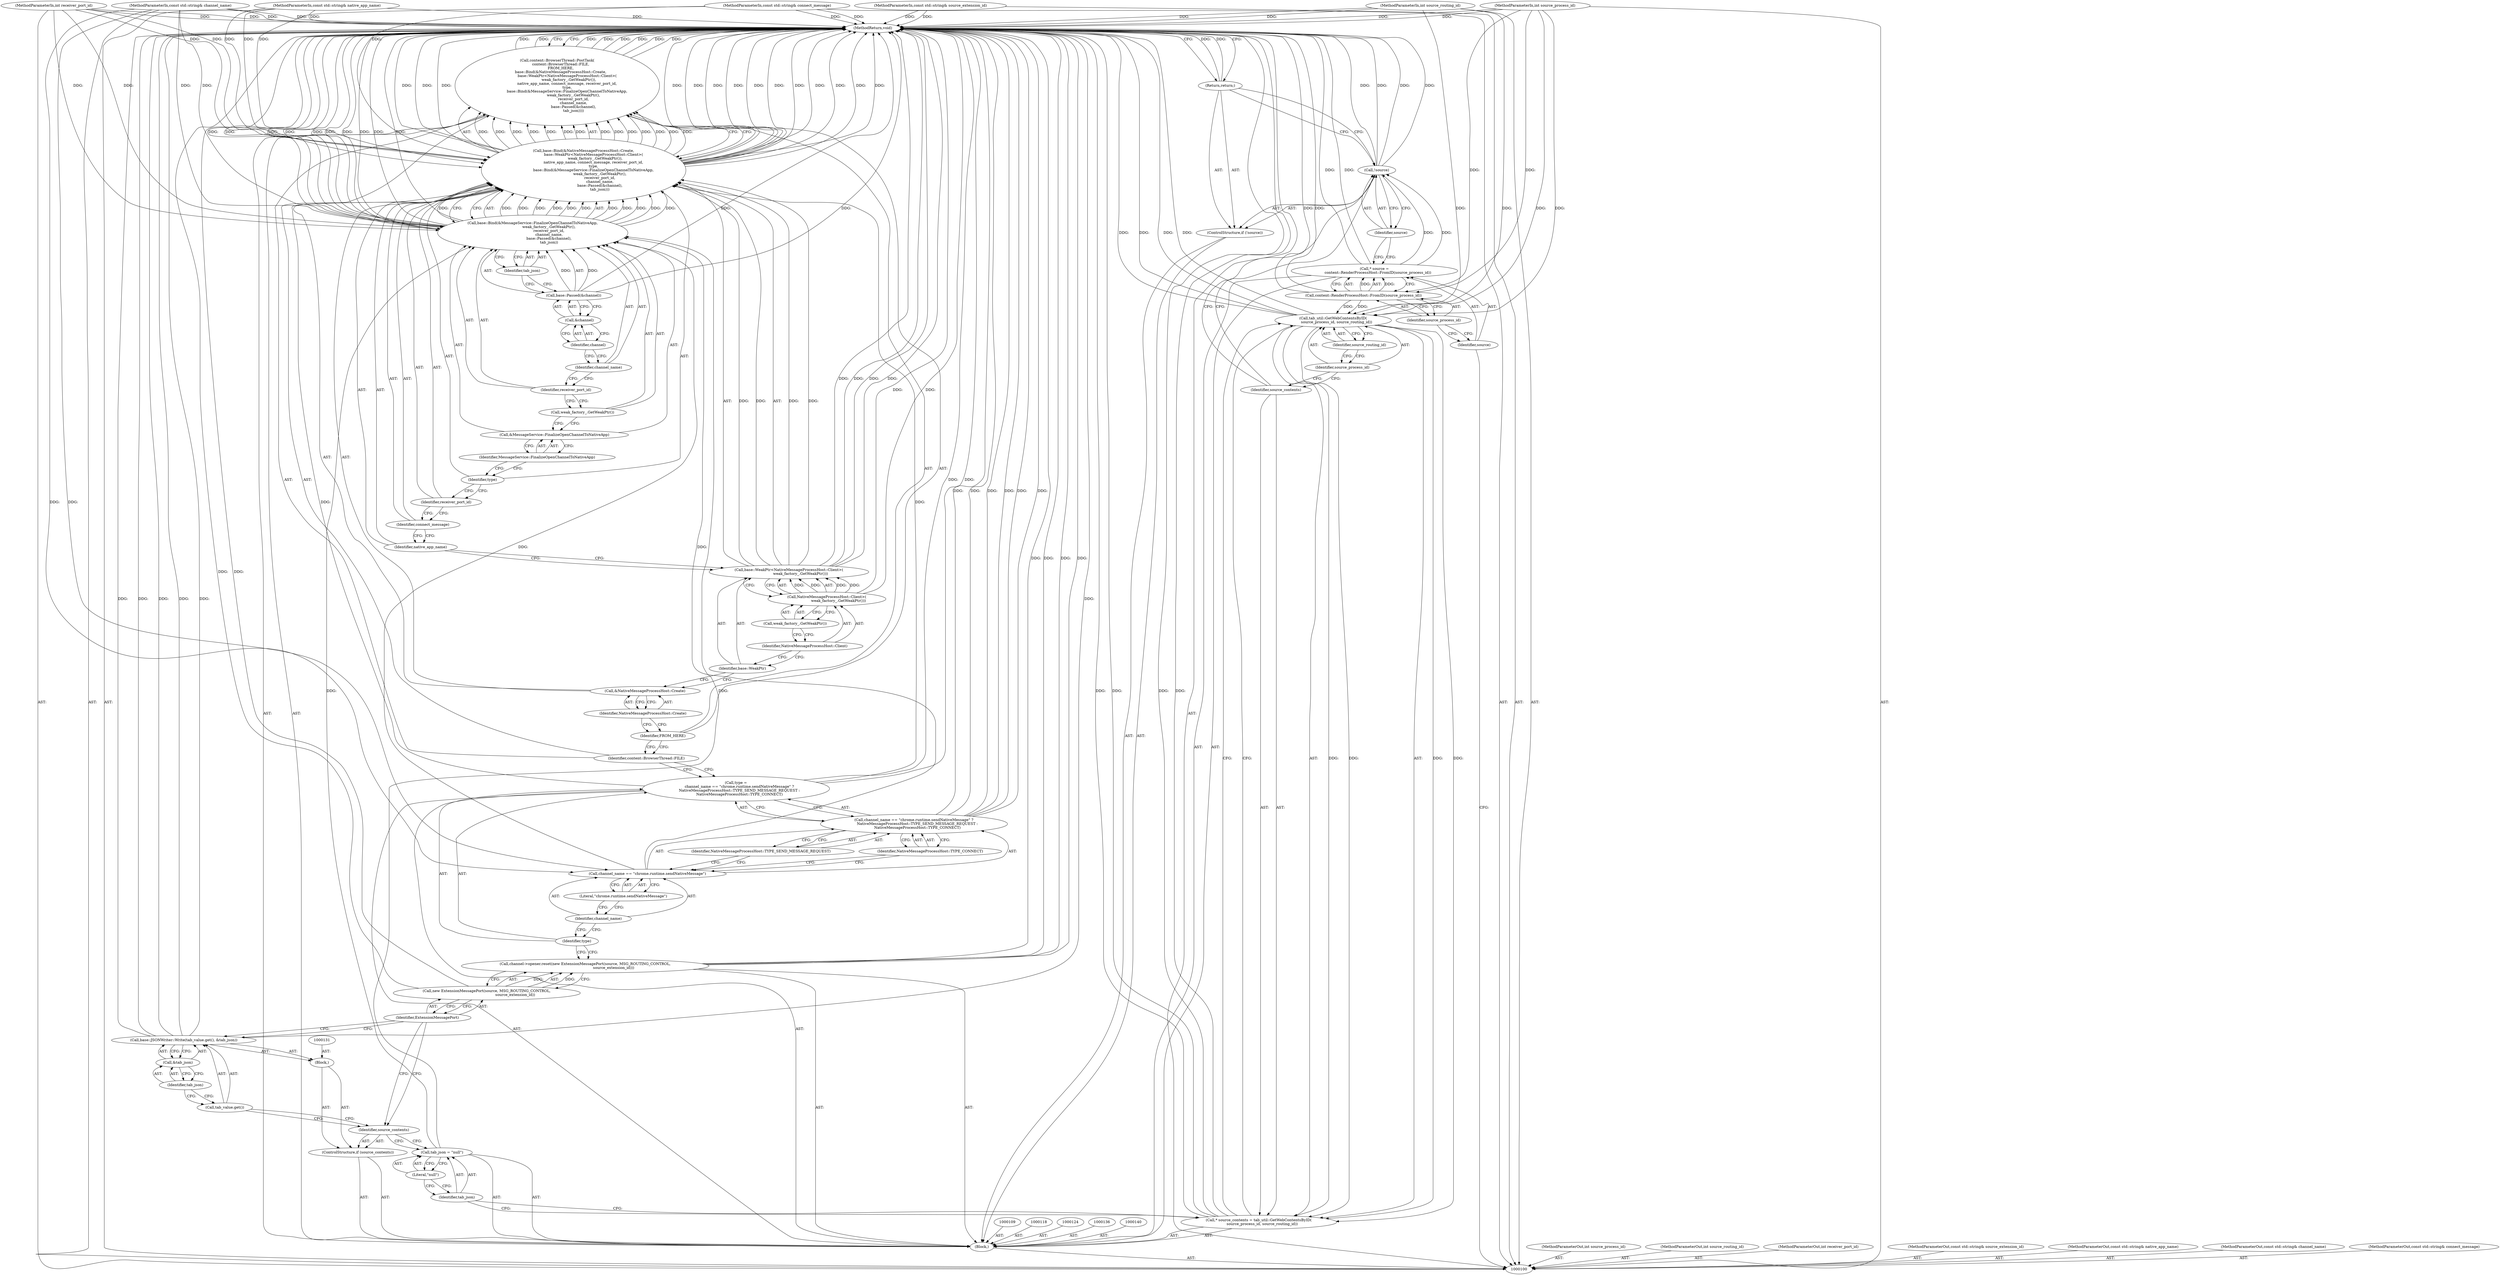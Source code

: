 digraph "0_Chrome_f7ae1f7a918f1973dca241a7a23169906eaf4fe3_0" {
"1000174" [label="(MethodReturn,void)"];
"1000113" [label="(Identifier,source_process_id)"];
"1000112" [label="(Call,content::RenderProcessHost::FromID(source_process_id))"];
"1000114" [label="(ControlStructure,if (!source))"];
"1000115" [label="(Call,!source)"];
"1000116" [label="(Identifier,source)"];
"1000117" [label="(Return,return;)"];
"1000119" [label="(Call,* source_contents = tab_util::GetWebContentsByID(\n      source_process_id, source_routing_id))"];
"1000120" [label="(Identifier,source_contents)"];
"1000121" [label="(Call,tab_util::GetWebContentsByID(\n      source_process_id, source_routing_id))"];
"1000123" [label="(Identifier,source_routing_id)"];
"1000122" [label="(Identifier,source_process_id)"];
"1000125" [label="(Call,tab_json = \"null\")"];
"1000126" [label="(Identifier,tab_json)"];
"1000127" [label="(Literal,\"null\")"];
"1000128" [label="(ControlStructure,if (source_contents))"];
"1000129" [label="(Identifier,source_contents)"];
"1000130" [label="(Block,)"];
"1000101" [label="(MethodParameterIn,int source_process_id)"];
"1000268" [label="(MethodParameterOut,int source_process_id)"];
"1000133" [label="(Call,tab_value.get())"];
"1000134" [label="(Call,&tab_json)"];
"1000135" [label="(Identifier,tab_json)"];
"1000132" [label="(Call,base::JSONWriter::Write(tab_value.get(), &tab_json))"];
"1000137" [label="(Call,channel->opener.reset(new ExtensionMessagePort(source, MSG_ROUTING_CONTROL,\n                                                 source_extension_id)))"];
"1000138" [label="(Call,new ExtensionMessagePort(source, MSG_ROUTING_CONTROL,\n                                                 source_extension_id))"];
"1000139" [label="(Identifier,ExtensionMessagePort)"];
"1000141" [label="(Call,type =\n      channel_name == \"chrome.runtime.sendNativeMessage\" ?\n      NativeMessageProcessHost::TYPE_SEND_MESSAGE_REQUEST :\n      NativeMessageProcessHost::TYPE_CONNECT)"];
"1000142" [label="(Identifier,type)"];
"1000146" [label="(Literal,\"chrome.runtime.sendNativeMessage\")"];
"1000143" [label="(Call,channel_name == \"chrome.runtime.sendNativeMessage\" ?\n      NativeMessageProcessHost::TYPE_SEND_MESSAGE_REQUEST :\n      NativeMessageProcessHost::TYPE_CONNECT)"];
"1000144" [label="(Call,channel_name == \"chrome.runtime.sendNativeMessage\")"];
"1000145" [label="(Identifier,channel_name)"];
"1000102" [label="(MethodParameterIn,int source_routing_id)"];
"1000269" [label="(MethodParameterOut,int source_routing_id)"];
"1000147" [label="(Identifier,NativeMessageProcessHost::TYPE_SEND_MESSAGE_REQUEST)"];
"1000148" [label="(Identifier,NativeMessageProcessHost::TYPE_CONNECT)"];
"1000149" [label="(Call,content::BrowserThread::PostTask(\n      content::BrowserThread::FILE,\n      FROM_HERE,\n      base::Bind(&NativeMessageProcessHost::Create,\n                 base::WeakPtr<NativeMessageProcessHost::Client>(\n                    weak_factory_.GetWeakPtr()),\n                 native_app_name, connect_message, receiver_port_id,\n                 type,\n                 base::Bind(&MessageService::FinalizeOpenChannelToNativeApp,\n                            weak_factory_.GetWeakPtr(),\n                            receiver_port_id,\n                            channel_name,\n                            base::Passed(&channel),\n                            tab_json))))"];
"1000150" [label="(Identifier,content::BrowserThread::FILE)"];
"1000151" [label="(Identifier,FROM_HERE)"];
"1000153" [label="(Call,&NativeMessageProcessHost::Create)"];
"1000154" [label="(Identifier,NativeMessageProcessHost::Create)"];
"1000152" [label="(Call,base::Bind(&NativeMessageProcessHost::Create,\n                 base::WeakPtr<NativeMessageProcessHost::Client>(\n                    weak_factory_.GetWeakPtr()),\n                 native_app_name, connect_message, receiver_port_id,\n                 type,\n                 base::Bind(&MessageService::FinalizeOpenChannelToNativeApp,\n                            weak_factory_.GetWeakPtr(),\n                            receiver_port_id,\n                            channel_name,\n                            base::Passed(&channel),\n                            tab_json)))"];
"1000155" [label="(Call,base::WeakPtr<NativeMessageProcessHost::Client>(\n                    weak_factory_.GetWeakPtr()))"];
"1000156" [label="(Identifier,base::WeakPtr)"];
"1000157" [label="(Call,NativeMessageProcessHost::Client>(\n                    weak_factory_.GetWeakPtr()))"];
"1000158" [label="(Identifier,NativeMessageProcessHost::Client)"];
"1000159" [label="(Call,weak_factory_.GetWeakPtr())"];
"1000160" [label="(Identifier,native_app_name)"];
"1000161" [label="(Identifier,connect_message)"];
"1000162" [label="(Identifier,receiver_port_id)"];
"1000103" [label="(MethodParameterIn,int receiver_port_id)"];
"1000270" [label="(MethodParameterOut,int receiver_port_id)"];
"1000163" [label="(Identifier,type)"];
"1000164" [label="(Call,base::Bind(&MessageService::FinalizeOpenChannelToNativeApp,\n                            weak_factory_.GetWeakPtr(),\n                            receiver_port_id,\n                            channel_name,\n                            base::Passed(&channel),\n                            tab_json))"];
"1000165" [label="(Call,&MessageService::FinalizeOpenChannelToNativeApp)"];
"1000166" [label="(Identifier,MessageService::FinalizeOpenChannelToNativeApp)"];
"1000167" [label="(Call,weak_factory_.GetWeakPtr())"];
"1000168" [label="(Identifier,receiver_port_id)"];
"1000169" [label="(Identifier,channel_name)"];
"1000170" [label="(Call,base::Passed(&channel))"];
"1000171" [label="(Call,&channel)"];
"1000172" [label="(Identifier,channel)"];
"1000173" [label="(Identifier,tab_json)"];
"1000104" [label="(MethodParameterIn,const std::string& source_extension_id)"];
"1000271" [label="(MethodParameterOut,const std::string& source_extension_id)"];
"1000105" [label="(MethodParameterIn,const std::string& native_app_name)"];
"1000272" [label="(MethodParameterOut,const std::string& native_app_name)"];
"1000106" [label="(MethodParameterIn,const std::string& channel_name)"];
"1000273" [label="(MethodParameterOut,const std::string& channel_name)"];
"1000107" [label="(MethodParameterIn,const std::string& connect_message)"];
"1000274" [label="(MethodParameterOut,const std::string& connect_message)"];
"1000108" [label="(Block,)"];
"1000110" [label="(Call,* source =\n      content::RenderProcessHost::FromID(source_process_id))"];
"1000111" [label="(Identifier,source)"];
"1000174" -> "1000100"  [label="AST: "];
"1000174" -> "1000117"  [label="CFG: "];
"1000174" -> "1000149"  [label="CFG: "];
"1000152" -> "1000174"  [label="DDG: "];
"1000152" -> "1000174"  [label="DDG: "];
"1000152" -> "1000174"  [label="DDG: "];
"1000152" -> "1000174"  [label="DDG: "];
"1000152" -> "1000174"  [label="DDG: "];
"1000152" -> "1000174"  [label="DDG: "];
"1000152" -> "1000174"  [label="DDG: "];
"1000164" -> "1000174"  [label="DDG: "];
"1000164" -> "1000174"  [label="DDG: "];
"1000164" -> "1000174"  [label="DDG: "];
"1000164" -> "1000174"  [label="DDG: "];
"1000164" -> "1000174"  [label="DDG: "];
"1000155" -> "1000174"  [label="DDG: "];
"1000155" -> "1000174"  [label="DDG: "];
"1000104" -> "1000174"  [label="DDG: "];
"1000105" -> "1000174"  [label="DDG: "];
"1000149" -> "1000174"  [label="DDG: "];
"1000149" -> "1000174"  [label="DDG: "];
"1000149" -> "1000174"  [label="DDG: "];
"1000149" -> "1000174"  [label="DDG: "];
"1000107" -> "1000174"  [label="DDG: "];
"1000121" -> "1000174"  [label="DDG: "];
"1000121" -> "1000174"  [label="DDG: "];
"1000132" -> "1000174"  [label="DDG: "];
"1000132" -> "1000174"  [label="DDG: "];
"1000132" -> "1000174"  [label="DDG: "];
"1000138" -> "1000174"  [label="DDG: "];
"1000143" -> "1000174"  [label="DDG: "];
"1000143" -> "1000174"  [label="DDG: "];
"1000143" -> "1000174"  [label="DDG: "];
"1000157" -> "1000174"  [label="DDG: "];
"1000103" -> "1000174"  [label="DDG: "];
"1000115" -> "1000174"  [label="DDG: "];
"1000115" -> "1000174"  [label="DDG: "];
"1000119" -> "1000174"  [label="DDG: "];
"1000119" -> "1000174"  [label="DDG: "];
"1000102" -> "1000174"  [label="DDG: "];
"1000110" -> "1000174"  [label="DDG: "];
"1000112" -> "1000174"  [label="DDG: "];
"1000101" -> "1000174"  [label="DDG: "];
"1000141" -> "1000174"  [label="DDG: "];
"1000170" -> "1000174"  [label="DDG: "];
"1000137" -> "1000174"  [label="DDG: "];
"1000137" -> "1000174"  [label="DDG: "];
"1000106" -> "1000174"  [label="DDG: "];
"1000117" -> "1000174"  [label="DDG: "];
"1000113" -> "1000112"  [label="AST: "];
"1000113" -> "1000111"  [label="CFG: "];
"1000112" -> "1000113"  [label="CFG: "];
"1000112" -> "1000110"  [label="AST: "];
"1000112" -> "1000113"  [label="CFG: "];
"1000113" -> "1000112"  [label="AST: "];
"1000110" -> "1000112"  [label="CFG: "];
"1000112" -> "1000174"  [label="DDG: "];
"1000112" -> "1000110"  [label="DDG: "];
"1000101" -> "1000112"  [label="DDG: "];
"1000112" -> "1000121"  [label="DDG: "];
"1000114" -> "1000108"  [label="AST: "];
"1000115" -> "1000114"  [label="AST: "];
"1000117" -> "1000114"  [label="AST: "];
"1000115" -> "1000114"  [label="AST: "];
"1000115" -> "1000116"  [label="CFG: "];
"1000116" -> "1000115"  [label="AST: "];
"1000117" -> "1000115"  [label="CFG: "];
"1000120" -> "1000115"  [label="CFG: "];
"1000115" -> "1000174"  [label="DDG: "];
"1000115" -> "1000174"  [label="DDG: "];
"1000110" -> "1000115"  [label="DDG: "];
"1000116" -> "1000115"  [label="AST: "];
"1000116" -> "1000110"  [label="CFG: "];
"1000115" -> "1000116"  [label="CFG: "];
"1000117" -> "1000114"  [label="AST: "];
"1000117" -> "1000115"  [label="CFG: "];
"1000174" -> "1000117"  [label="CFG: "];
"1000117" -> "1000174"  [label="DDG: "];
"1000119" -> "1000108"  [label="AST: "];
"1000119" -> "1000121"  [label="CFG: "];
"1000120" -> "1000119"  [label="AST: "];
"1000121" -> "1000119"  [label="AST: "];
"1000126" -> "1000119"  [label="CFG: "];
"1000119" -> "1000174"  [label="DDG: "];
"1000119" -> "1000174"  [label="DDG: "];
"1000121" -> "1000119"  [label="DDG: "];
"1000121" -> "1000119"  [label="DDG: "];
"1000120" -> "1000119"  [label="AST: "];
"1000120" -> "1000115"  [label="CFG: "];
"1000122" -> "1000120"  [label="CFG: "];
"1000121" -> "1000119"  [label="AST: "];
"1000121" -> "1000123"  [label="CFG: "];
"1000122" -> "1000121"  [label="AST: "];
"1000123" -> "1000121"  [label="AST: "];
"1000119" -> "1000121"  [label="CFG: "];
"1000121" -> "1000174"  [label="DDG: "];
"1000121" -> "1000174"  [label="DDG: "];
"1000121" -> "1000119"  [label="DDG: "];
"1000121" -> "1000119"  [label="DDG: "];
"1000112" -> "1000121"  [label="DDG: "];
"1000101" -> "1000121"  [label="DDG: "];
"1000102" -> "1000121"  [label="DDG: "];
"1000123" -> "1000121"  [label="AST: "];
"1000123" -> "1000122"  [label="CFG: "];
"1000121" -> "1000123"  [label="CFG: "];
"1000122" -> "1000121"  [label="AST: "];
"1000122" -> "1000120"  [label="CFG: "];
"1000123" -> "1000122"  [label="CFG: "];
"1000125" -> "1000108"  [label="AST: "];
"1000125" -> "1000127"  [label="CFG: "];
"1000126" -> "1000125"  [label="AST: "];
"1000127" -> "1000125"  [label="AST: "];
"1000129" -> "1000125"  [label="CFG: "];
"1000125" -> "1000164"  [label="DDG: "];
"1000126" -> "1000125"  [label="AST: "];
"1000126" -> "1000119"  [label="CFG: "];
"1000127" -> "1000126"  [label="CFG: "];
"1000127" -> "1000125"  [label="AST: "];
"1000127" -> "1000126"  [label="CFG: "];
"1000125" -> "1000127"  [label="CFG: "];
"1000128" -> "1000108"  [label="AST: "];
"1000129" -> "1000128"  [label="AST: "];
"1000130" -> "1000128"  [label="AST: "];
"1000129" -> "1000128"  [label="AST: "];
"1000129" -> "1000125"  [label="CFG: "];
"1000133" -> "1000129"  [label="CFG: "];
"1000139" -> "1000129"  [label="CFG: "];
"1000130" -> "1000128"  [label="AST: "];
"1000131" -> "1000130"  [label="AST: "];
"1000132" -> "1000130"  [label="AST: "];
"1000101" -> "1000100"  [label="AST: "];
"1000101" -> "1000174"  [label="DDG: "];
"1000101" -> "1000112"  [label="DDG: "];
"1000101" -> "1000121"  [label="DDG: "];
"1000268" -> "1000100"  [label="AST: "];
"1000133" -> "1000132"  [label="AST: "];
"1000133" -> "1000129"  [label="CFG: "];
"1000135" -> "1000133"  [label="CFG: "];
"1000134" -> "1000132"  [label="AST: "];
"1000134" -> "1000135"  [label="CFG: "];
"1000135" -> "1000134"  [label="AST: "];
"1000132" -> "1000134"  [label="CFG: "];
"1000135" -> "1000134"  [label="AST: "];
"1000135" -> "1000133"  [label="CFG: "];
"1000134" -> "1000135"  [label="CFG: "];
"1000132" -> "1000130"  [label="AST: "];
"1000132" -> "1000134"  [label="CFG: "];
"1000133" -> "1000132"  [label="AST: "];
"1000134" -> "1000132"  [label="AST: "];
"1000139" -> "1000132"  [label="CFG: "];
"1000132" -> "1000174"  [label="DDG: "];
"1000132" -> "1000174"  [label="DDG: "];
"1000132" -> "1000174"  [label="DDG: "];
"1000137" -> "1000108"  [label="AST: "];
"1000137" -> "1000138"  [label="CFG: "];
"1000138" -> "1000137"  [label="AST: "];
"1000142" -> "1000137"  [label="CFG: "];
"1000137" -> "1000174"  [label="DDG: "];
"1000137" -> "1000174"  [label="DDG: "];
"1000138" -> "1000137"  [label="DDG: "];
"1000138" -> "1000137"  [label="AST: "];
"1000138" -> "1000139"  [label="CFG: "];
"1000139" -> "1000138"  [label="AST: "];
"1000137" -> "1000138"  [label="CFG: "];
"1000138" -> "1000174"  [label="DDG: "];
"1000138" -> "1000137"  [label="DDG: "];
"1000139" -> "1000138"  [label="AST: "];
"1000139" -> "1000132"  [label="CFG: "];
"1000139" -> "1000129"  [label="CFG: "];
"1000138" -> "1000139"  [label="CFG: "];
"1000141" -> "1000108"  [label="AST: "];
"1000141" -> "1000143"  [label="CFG: "];
"1000142" -> "1000141"  [label="AST: "];
"1000143" -> "1000141"  [label="AST: "];
"1000150" -> "1000141"  [label="CFG: "];
"1000141" -> "1000174"  [label="DDG: "];
"1000141" -> "1000152"  [label="DDG: "];
"1000142" -> "1000141"  [label="AST: "];
"1000142" -> "1000137"  [label="CFG: "];
"1000145" -> "1000142"  [label="CFG: "];
"1000146" -> "1000144"  [label="AST: "];
"1000146" -> "1000145"  [label="CFG: "];
"1000144" -> "1000146"  [label="CFG: "];
"1000143" -> "1000141"  [label="AST: "];
"1000143" -> "1000147"  [label="CFG: "];
"1000143" -> "1000148"  [label="CFG: "];
"1000144" -> "1000143"  [label="AST: "];
"1000147" -> "1000143"  [label="AST: "];
"1000148" -> "1000143"  [label="AST: "];
"1000141" -> "1000143"  [label="CFG: "];
"1000143" -> "1000174"  [label="DDG: "];
"1000143" -> "1000174"  [label="DDG: "];
"1000143" -> "1000174"  [label="DDG: "];
"1000144" -> "1000143"  [label="AST: "];
"1000144" -> "1000146"  [label="CFG: "];
"1000145" -> "1000144"  [label="AST: "];
"1000146" -> "1000144"  [label="AST: "];
"1000147" -> "1000144"  [label="CFG: "];
"1000148" -> "1000144"  [label="CFG: "];
"1000106" -> "1000144"  [label="DDG: "];
"1000144" -> "1000164"  [label="DDG: "];
"1000145" -> "1000144"  [label="AST: "];
"1000145" -> "1000142"  [label="CFG: "];
"1000146" -> "1000145"  [label="CFG: "];
"1000102" -> "1000100"  [label="AST: "];
"1000102" -> "1000174"  [label="DDG: "];
"1000102" -> "1000121"  [label="DDG: "];
"1000269" -> "1000100"  [label="AST: "];
"1000147" -> "1000143"  [label="AST: "];
"1000147" -> "1000144"  [label="CFG: "];
"1000143" -> "1000147"  [label="CFG: "];
"1000148" -> "1000143"  [label="AST: "];
"1000148" -> "1000144"  [label="CFG: "];
"1000143" -> "1000148"  [label="CFG: "];
"1000149" -> "1000108"  [label="AST: "];
"1000149" -> "1000152"  [label="CFG: "];
"1000150" -> "1000149"  [label="AST: "];
"1000151" -> "1000149"  [label="AST: "];
"1000152" -> "1000149"  [label="AST: "];
"1000174" -> "1000149"  [label="CFG: "];
"1000149" -> "1000174"  [label="DDG: "];
"1000149" -> "1000174"  [label="DDG: "];
"1000149" -> "1000174"  [label="DDG: "];
"1000149" -> "1000174"  [label="DDG: "];
"1000152" -> "1000149"  [label="DDG: "];
"1000152" -> "1000149"  [label="DDG: "];
"1000152" -> "1000149"  [label="DDG: "];
"1000152" -> "1000149"  [label="DDG: "];
"1000152" -> "1000149"  [label="DDG: "];
"1000152" -> "1000149"  [label="DDG: "];
"1000152" -> "1000149"  [label="DDG: "];
"1000150" -> "1000149"  [label="AST: "];
"1000150" -> "1000141"  [label="CFG: "];
"1000151" -> "1000150"  [label="CFG: "];
"1000151" -> "1000149"  [label="AST: "];
"1000151" -> "1000150"  [label="CFG: "];
"1000154" -> "1000151"  [label="CFG: "];
"1000153" -> "1000152"  [label="AST: "];
"1000153" -> "1000154"  [label="CFG: "];
"1000154" -> "1000153"  [label="AST: "];
"1000156" -> "1000153"  [label="CFG: "];
"1000154" -> "1000153"  [label="AST: "];
"1000154" -> "1000151"  [label="CFG: "];
"1000153" -> "1000154"  [label="CFG: "];
"1000152" -> "1000149"  [label="AST: "];
"1000152" -> "1000164"  [label="CFG: "];
"1000153" -> "1000152"  [label="AST: "];
"1000155" -> "1000152"  [label="AST: "];
"1000160" -> "1000152"  [label="AST: "];
"1000161" -> "1000152"  [label="AST: "];
"1000162" -> "1000152"  [label="AST: "];
"1000163" -> "1000152"  [label="AST: "];
"1000164" -> "1000152"  [label="AST: "];
"1000149" -> "1000152"  [label="CFG: "];
"1000152" -> "1000174"  [label="DDG: "];
"1000152" -> "1000174"  [label="DDG: "];
"1000152" -> "1000174"  [label="DDG: "];
"1000152" -> "1000174"  [label="DDG: "];
"1000152" -> "1000174"  [label="DDG: "];
"1000152" -> "1000174"  [label="DDG: "];
"1000152" -> "1000174"  [label="DDG: "];
"1000152" -> "1000149"  [label="DDG: "];
"1000152" -> "1000149"  [label="DDG: "];
"1000152" -> "1000149"  [label="DDG: "];
"1000152" -> "1000149"  [label="DDG: "];
"1000152" -> "1000149"  [label="DDG: "];
"1000152" -> "1000149"  [label="DDG: "];
"1000152" -> "1000149"  [label="DDG: "];
"1000155" -> "1000152"  [label="DDG: "];
"1000155" -> "1000152"  [label="DDG: "];
"1000105" -> "1000152"  [label="DDG: "];
"1000107" -> "1000152"  [label="DDG: "];
"1000164" -> "1000152"  [label="DDG: "];
"1000164" -> "1000152"  [label="DDG: "];
"1000164" -> "1000152"  [label="DDG: "];
"1000164" -> "1000152"  [label="DDG: "];
"1000164" -> "1000152"  [label="DDG: "];
"1000164" -> "1000152"  [label="DDG: "];
"1000103" -> "1000152"  [label="DDG: "];
"1000141" -> "1000152"  [label="DDG: "];
"1000155" -> "1000152"  [label="AST: "];
"1000155" -> "1000157"  [label="CFG: "];
"1000156" -> "1000155"  [label="AST: "];
"1000157" -> "1000155"  [label="AST: "];
"1000160" -> "1000155"  [label="CFG: "];
"1000155" -> "1000174"  [label="DDG: "];
"1000155" -> "1000174"  [label="DDG: "];
"1000155" -> "1000152"  [label="DDG: "];
"1000155" -> "1000152"  [label="DDG: "];
"1000157" -> "1000155"  [label="DDG: "];
"1000157" -> "1000155"  [label="DDG: "];
"1000156" -> "1000155"  [label="AST: "];
"1000156" -> "1000153"  [label="CFG: "];
"1000158" -> "1000156"  [label="CFG: "];
"1000157" -> "1000155"  [label="AST: "];
"1000157" -> "1000159"  [label="CFG: "];
"1000158" -> "1000157"  [label="AST: "];
"1000159" -> "1000157"  [label="AST: "];
"1000155" -> "1000157"  [label="CFG: "];
"1000157" -> "1000174"  [label="DDG: "];
"1000157" -> "1000155"  [label="DDG: "];
"1000157" -> "1000155"  [label="DDG: "];
"1000158" -> "1000157"  [label="AST: "];
"1000158" -> "1000156"  [label="CFG: "];
"1000159" -> "1000158"  [label="CFG: "];
"1000159" -> "1000157"  [label="AST: "];
"1000159" -> "1000158"  [label="CFG: "];
"1000157" -> "1000159"  [label="CFG: "];
"1000160" -> "1000152"  [label="AST: "];
"1000160" -> "1000155"  [label="CFG: "];
"1000161" -> "1000160"  [label="CFG: "];
"1000161" -> "1000152"  [label="AST: "];
"1000161" -> "1000160"  [label="CFG: "];
"1000162" -> "1000161"  [label="CFG: "];
"1000162" -> "1000152"  [label="AST: "];
"1000162" -> "1000161"  [label="CFG: "];
"1000163" -> "1000162"  [label="CFG: "];
"1000103" -> "1000100"  [label="AST: "];
"1000103" -> "1000174"  [label="DDG: "];
"1000103" -> "1000152"  [label="DDG: "];
"1000103" -> "1000164"  [label="DDG: "];
"1000270" -> "1000100"  [label="AST: "];
"1000163" -> "1000152"  [label="AST: "];
"1000163" -> "1000162"  [label="CFG: "];
"1000166" -> "1000163"  [label="CFG: "];
"1000164" -> "1000152"  [label="AST: "];
"1000164" -> "1000173"  [label="CFG: "];
"1000165" -> "1000164"  [label="AST: "];
"1000167" -> "1000164"  [label="AST: "];
"1000168" -> "1000164"  [label="AST: "];
"1000169" -> "1000164"  [label="AST: "];
"1000170" -> "1000164"  [label="AST: "];
"1000173" -> "1000164"  [label="AST: "];
"1000152" -> "1000164"  [label="CFG: "];
"1000164" -> "1000174"  [label="DDG: "];
"1000164" -> "1000174"  [label="DDG: "];
"1000164" -> "1000174"  [label="DDG: "];
"1000164" -> "1000174"  [label="DDG: "];
"1000164" -> "1000174"  [label="DDG: "];
"1000164" -> "1000152"  [label="DDG: "];
"1000164" -> "1000152"  [label="DDG: "];
"1000164" -> "1000152"  [label="DDG: "];
"1000164" -> "1000152"  [label="DDG: "];
"1000164" -> "1000152"  [label="DDG: "];
"1000164" -> "1000152"  [label="DDG: "];
"1000103" -> "1000164"  [label="DDG: "];
"1000144" -> "1000164"  [label="DDG: "];
"1000106" -> "1000164"  [label="DDG: "];
"1000170" -> "1000164"  [label="DDG: "];
"1000125" -> "1000164"  [label="DDG: "];
"1000165" -> "1000164"  [label="AST: "];
"1000165" -> "1000166"  [label="CFG: "];
"1000166" -> "1000165"  [label="AST: "];
"1000167" -> "1000165"  [label="CFG: "];
"1000166" -> "1000165"  [label="AST: "];
"1000166" -> "1000163"  [label="CFG: "];
"1000165" -> "1000166"  [label="CFG: "];
"1000167" -> "1000164"  [label="AST: "];
"1000167" -> "1000165"  [label="CFG: "];
"1000168" -> "1000167"  [label="CFG: "];
"1000168" -> "1000164"  [label="AST: "];
"1000168" -> "1000167"  [label="CFG: "];
"1000169" -> "1000168"  [label="CFG: "];
"1000169" -> "1000164"  [label="AST: "];
"1000169" -> "1000168"  [label="CFG: "];
"1000172" -> "1000169"  [label="CFG: "];
"1000170" -> "1000164"  [label="AST: "];
"1000170" -> "1000171"  [label="CFG: "];
"1000171" -> "1000170"  [label="AST: "];
"1000173" -> "1000170"  [label="CFG: "];
"1000170" -> "1000174"  [label="DDG: "];
"1000170" -> "1000164"  [label="DDG: "];
"1000171" -> "1000170"  [label="AST: "];
"1000171" -> "1000172"  [label="CFG: "];
"1000172" -> "1000171"  [label="AST: "];
"1000170" -> "1000171"  [label="CFG: "];
"1000172" -> "1000171"  [label="AST: "];
"1000172" -> "1000169"  [label="CFG: "];
"1000171" -> "1000172"  [label="CFG: "];
"1000173" -> "1000164"  [label="AST: "];
"1000173" -> "1000170"  [label="CFG: "];
"1000164" -> "1000173"  [label="CFG: "];
"1000104" -> "1000100"  [label="AST: "];
"1000104" -> "1000174"  [label="DDG: "];
"1000271" -> "1000100"  [label="AST: "];
"1000105" -> "1000100"  [label="AST: "];
"1000105" -> "1000174"  [label="DDG: "];
"1000105" -> "1000152"  [label="DDG: "];
"1000272" -> "1000100"  [label="AST: "];
"1000106" -> "1000100"  [label="AST: "];
"1000106" -> "1000174"  [label="DDG: "];
"1000106" -> "1000144"  [label="DDG: "];
"1000106" -> "1000164"  [label="DDG: "];
"1000273" -> "1000100"  [label="AST: "];
"1000107" -> "1000100"  [label="AST: "];
"1000107" -> "1000174"  [label="DDG: "];
"1000107" -> "1000152"  [label="DDG: "];
"1000274" -> "1000100"  [label="AST: "];
"1000108" -> "1000100"  [label="AST: "];
"1000109" -> "1000108"  [label="AST: "];
"1000110" -> "1000108"  [label="AST: "];
"1000114" -> "1000108"  [label="AST: "];
"1000118" -> "1000108"  [label="AST: "];
"1000119" -> "1000108"  [label="AST: "];
"1000124" -> "1000108"  [label="AST: "];
"1000125" -> "1000108"  [label="AST: "];
"1000128" -> "1000108"  [label="AST: "];
"1000136" -> "1000108"  [label="AST: "];
"1000137" -> "1000108"  [label="AST: "];
"1000140" -> "1000108"  [label="AST: "];
"1000141" -> "1000108"  [label="AST: "];
"1000149" -> "1000108"  [label="AST: "];
"1000110" -> "1000108"  [label="AST: "];
"1000110" -> "1000112"  [label="CFG: "];
"1000111" -> "1000110"  [label="AST: "];
"1000112" -> "1000110"  [label="AST: "];
"1000116" -> "1000110"  [label="CFG: "];
"1000110" -> "1000174"  [label="DDG: "];
"1000112" -> "1000110"  [label="DDG: "];
"1000110" -> "1000115"  [label="DDG: "];
"1000111" -> "1000110"  [label="AST: "];
"1000111" -> "1000100"  [label="CFG: "];
"1000113" -> "1000111"  [label="CFG: "];
}
